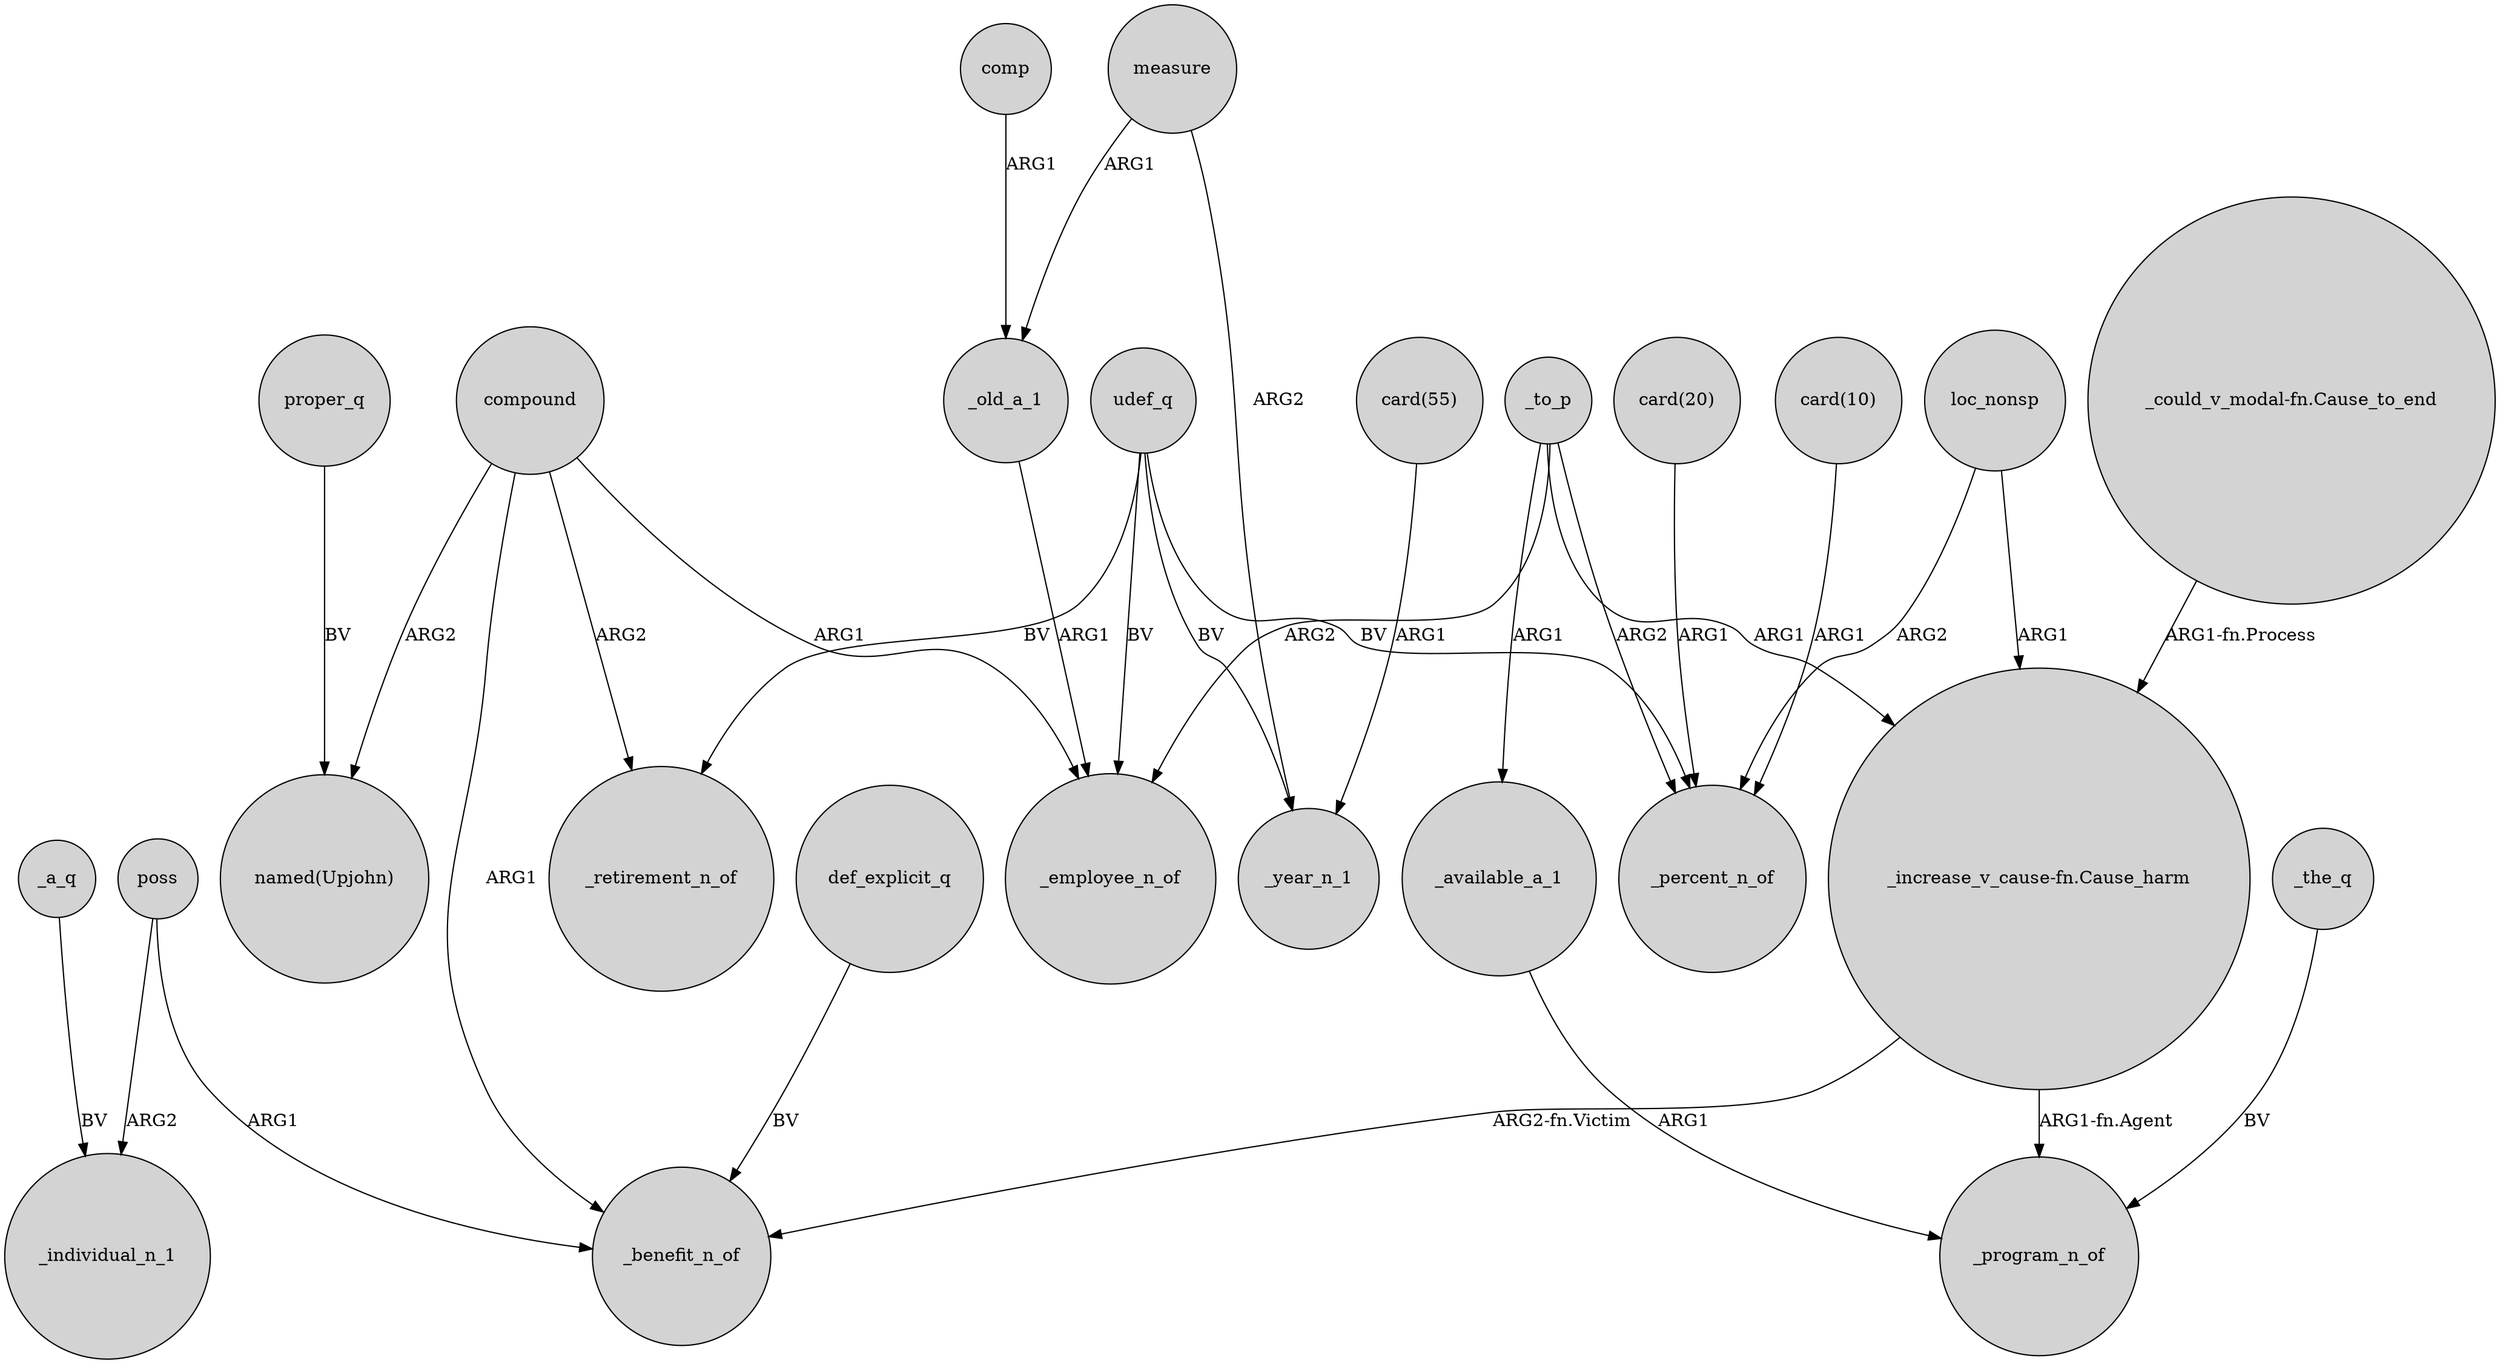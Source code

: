 digraph {
	node [shape=circle style=filled]
	_to_p -> "_increase_v_cause-fn.Cause_harm" [label=ARG1]
	poss -> _benefit_n_of [label=ARG1]
	"card(20)" -> _percent_n_of [label=ARG1]
	def_explicit_q -> _benefit_n_of [label=BV]
	compound -> _employee_n_of [label=ARG1]
	_to_p -> _available_a_1 [label=ARG1]
	_to_p -> _percent_n_of [label=ARG2]
	_a_q -> _individual_n_1 [label=BV]
	measure -> _old_a_1 [label=ARG1]
	compound -> "named(Upjohn)" [label=ARG2]
	"_increase_v_cause-fn.Cause_harm" -> _benefit_n_of [label="ARG2-fn.Victim"]
	compound -> _retirement_n_of [label=ARG2]
	proper_q -> "named(Upjohn)" [label=BV]
	measure -> _year_n_1 [label=ARG2]
	"_could_v_modal-fn.Cause_to_end" -> "_increase_v_cause-fn.Cause_harm" [label="ARG1-fn.Process"]
	udef_q -> _percent_n_of [label=BV]
	comp -> _old_a_1 [label=ARG1]
	_the_q -> _program_n_of [label=BV]
	"card(10)" -> _percent_n_of [label=ARG1]
	_available_a_1 -> _program_n_of [label=ARG1]
	udef_q -> _retirement_n_of [label=BV]
	loc_nonsp -> "_increase_v_cause-fn.Cause_harm" [label=ARG1]
	_to_p -> _employee_n_of [label=ARG2]
	udef_q -> _year_n_1 [label=BV]
	"card(55)" -> _year_n_1 [label=ARG1]
	_old_a_1 -> _employee_n_of [label=ARG1]
	udef_q -> _employee_n_of [label=BV]
	"_increase_v_cause-fn.Cause_harm" -> _program_n_of [label="ARG1-fn.Agent"]
	compound -> _benefit_n_of [label=ARG1]
	poss -> _individual_n_1 [label=ARG2]
	loc_nonsp -> _percent_n_of [label=ARG2]
}
